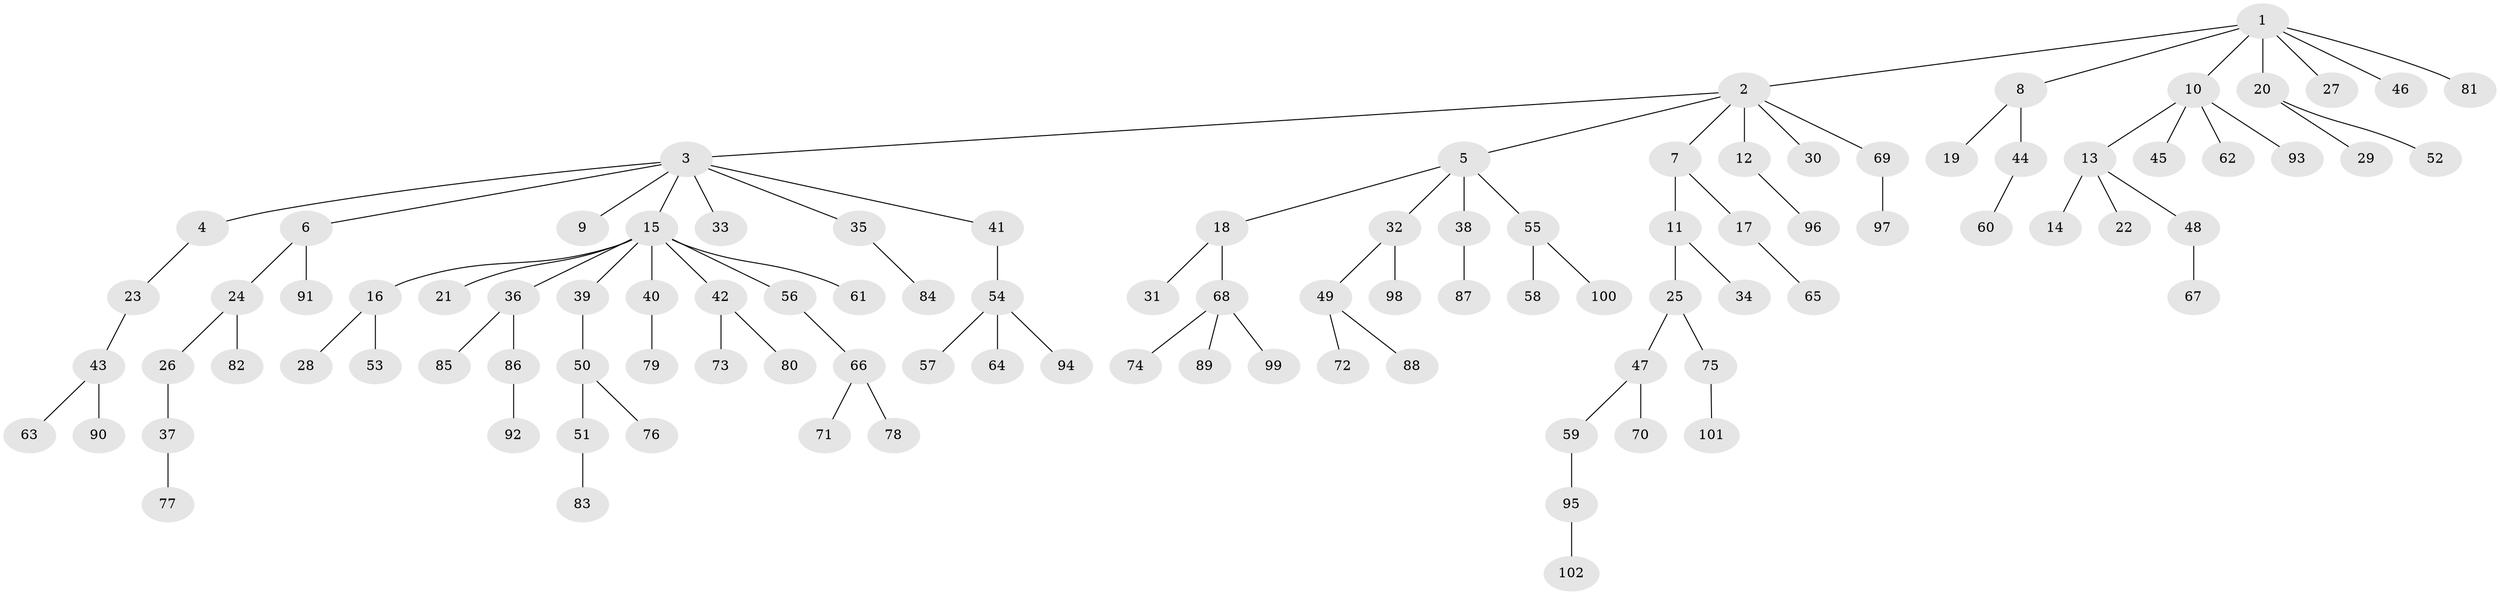 // coarse degree distribution, {6: 0.028985507246376812, 8: 0.014492753623188406, 7: 0.014492753623188406, 2: 0.2318840579710145, 3: 0.07246376811594203, 4: 0.043478260869565216, 1: 0.5797101449275363, 10: 0.014492753623188406}
// Generated by graph-tools (version 1.1) at 2025/42/03/06/25 10:42:04]
// undirected, 102 vertices, 101 edges
graph export_dot {
graph [start="1"]
  node [color=gray90,style=filled];
  1;
  2;
  3;
  4;
  5;
  6;
  7;
  8;
  9;
  10;
  11;
  12;
  13;
  14;
  15;
  16;
  17;
  18;
  19;
  20;
  21;
  22;
  23;
  24;
  25;
  26;
  27;
  28;
  29;
  30;
  31;
  32;
  33;
  34;
  35;
  36;
  37;
  38;
  39;
  40;
  41;
  42;
  43;
  44;
  45;
  46;
  47;
  48;
  49;
  50;
  51;
  52;
  53;
  54;
  55;
  56;
  57;
  58;
  59;
  60;
  61;
  62;
  63;
  64;
  65;
  66;
  67;
  68;
  69;
  70;
  71;
  72;
  73;
  74;
  75;
  76;
  77;
  78;
  79;
  80;
  81;
  82;
  83;
  84;
  85;
  86;
  87;
  88;
  89;
  90;
  91;
  92;
  93;
  94;
  95;
  96;
  97;
  98;
  99;
  100;
  101;
  102;
  1 -- 2;
  1 -- 8;
  1 -- 10;
  1 -- 20;
  1 -- 27;
  1 -- 46;
  1 -- 81;
  2 -- 3;
  2 -- 5;
  2 -- 7;
  2 -- 12;
  2 -- 30;
  2 -- 69;
  3 -- 4;
  3 -- 6;
  3 -- 9;
  3 -- 15;
  3 -- 33;
  3 -- 35;
  3 -- 41;
  4 -- 23;
  5 -- 18;
  5 -- 32;
  5 -- 38;
  5 -- 55;
  6 -- 24;
  6 -- 91;
  7 -- 11;
  7 -- 17;
  8 -- 19;
  8 -- 44;
  10 -- 13;
  10 -- 45;
  10 -- 62;
  10 -- 93;
  11 -- 25;
  11 -- 34;
  12 -- 96;
  13 -- 14;
  13 -- 22;
  13 -- 48;
  15 -- 16;
  15 -- 21;
  15 -- 36;
  15 -- 39;
  15 -- 40;
  15 -- 42;
  15 -- 56;
  15 -- 61;
  16 -- 28;
  16 -- 53;
  17 -- 65;
  18 -- 31;
  18 -- 68;
  20 -- 29;
  20 -- 52;
  23 -- 43;
  24 -- 26;
  24 -- 82;
  25 -- 47;
  25 -- 75;
  26 -- 37;
  32 -- 49;
  32 -- 98;
  35 -- 84;
  36 -- 85;
  36 -- 86;
  37 -- 77;
  38 -- 87;
  39 -- 50;
  40 -- 79;
  41 -- 54;
  42 -- 73;
  42 -- 80;
  43 -- 63;
  43 -- 90;
  44 -- 60;
  47 -- 59;
  47 -- 70;
  48 -- 67;
  49 -- 72;
  49 -- 88;
  50 -- 51;
  50 -- 76;
  51 -- 83;
  54 -- 57;
  54 -- 64;
  54 -- 94;
  55 -- 58;
  55 -- 100;
  56 -- 66;
  59 -- 95;
  66 -- 71;
  66 -- 78;
  68 -- 74;
  68 -- 89;
  68 -- 99;
  69 -- 97;
  75 -- 101;
  86 -- 92;
  95 -- 102;
}
